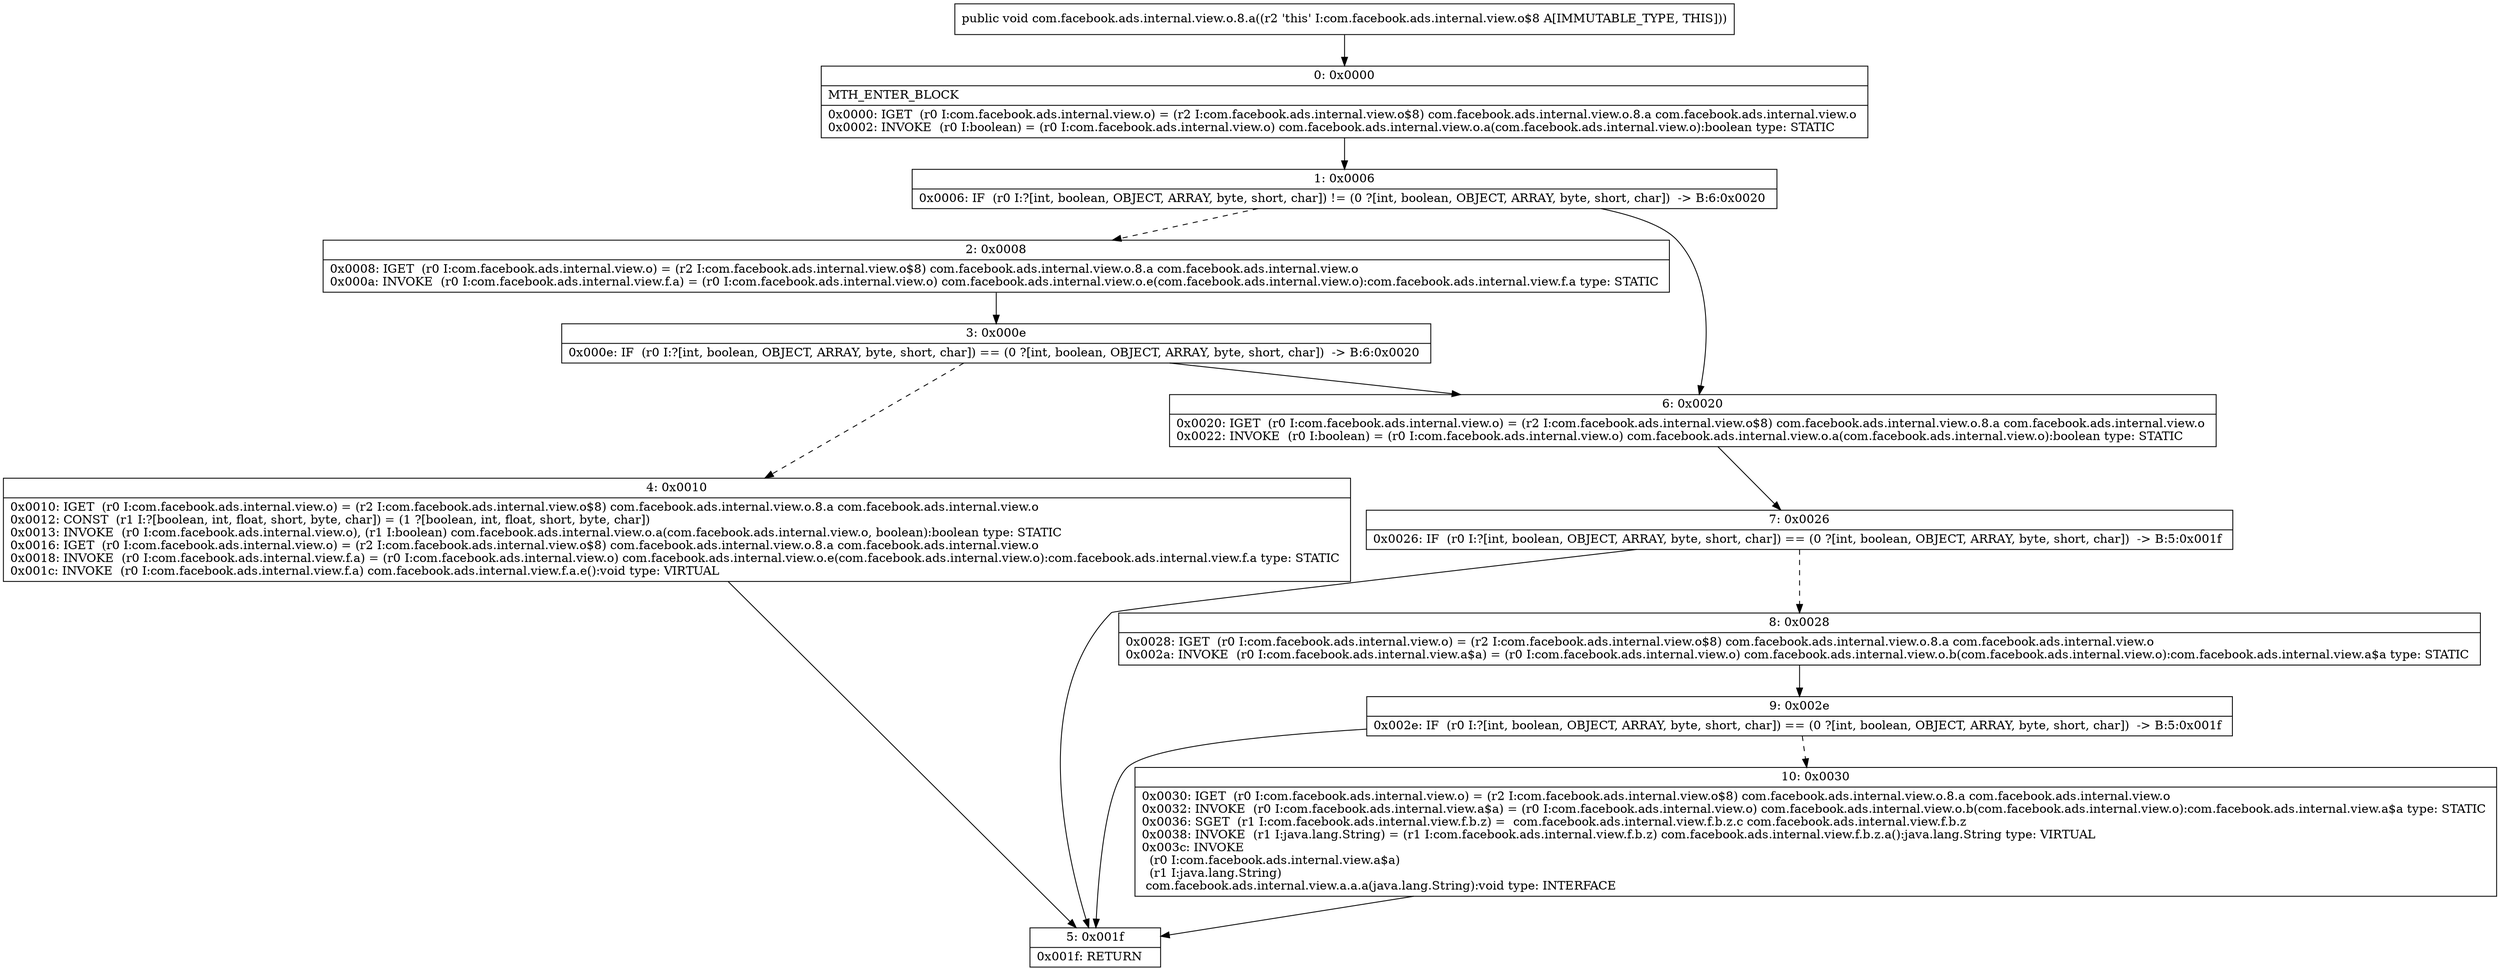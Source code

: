 digraph "CFG forcom.facebook.ads.internal.view.o.8.a()V" {
Node_0 [shape=record,label="{0\:\ 0x0000|MTH_ENTER_BLOCK\l|0x0000: IGET  (r0 I:com.facebook.ads.internal.view.o) = (r2 I:com.facebook.ads.internal.view.o$8) com.facebook.ads.internal.view.o.8.a com.facebook.ads.internal.view.o \l0x0002: INVOKE  (r0 I:boolean) = (r0 I:com.facebook.ads.internal.view.o) com.facebook.ads.internal.view.o.a(com.facebook.ads.internal.view.o):boolean type: STATIC \l}"];
Node_1 [shape=record,label="{1\:\ 0x0006|0x0006: IF  (r0 I:?[int, boolean, OBJECT, ARRAY, byte, short, char]) != (0 ?[int, boolean, OBJECT, ARRAY, byte, short, char])  \-\> B:6:0x0020 \l}"];
Node_2 [shape=record,label="{2\:\ 0x0008|0x0008: IGET  (r0 I:com.facebook.ads.internal.view.o) = (r2 I:com.facebook.ads.internal.view.o$8) com.facebook.ads.internal.view.o.8.a com.facebook.ads.internal.view.o \l0x000a: INVOKE  (r0 I:com.facebook.ads.internal.view.f.a) = (r0 I:com.facebook.ads.internal.view.o) com.facebook.ads.internal.view.o.e(com.facebook.ads.internal.view.o):com.facebook.ads.internal.view.f.a type: STATIC \l}"];
Node_3 [shape=record,label="{3\:\ 0x000e|0x000e: IF  (r0 I:?[int, boolean, OBJECT, ARRAY, byte, short, char]) == (0 ?[int, boolean, OBJECT, ARRAY, byte, short, char])  \-\> B:6:0x0020 \l}"];
Node_4 [shape=record,label="{4\:\ 0x0010|0x0010: IGET  (r0 I:com.facebook.ads.internal.view.o) = (r2 I:com.facebook.ads.internal.view.o$8) com.facebook.ads.internal.view.o.8.a com.facebook.ads.internal.view.o \l0x0012: CONST  (r1 I:?[boolean, int, float, short, byte, char]) = (1 ?[boolean, int, float, short, byte, char]) \l0x0013: INVOKE  (r0 I:com.facebook.ads.internal.view.o), (r1 I:boolean) com.facebook.ads.internal.view.o.a(com.facebook.ads.internal.view.o, boolean):boolean type: STATIC \l0x0016: IGET  (r0 I:com.facebook.ads.internal.view.o) = (r2 I:com.facebook.ads.internal.view.o$8) com.facebook.ads.internal.view.o.8.a com.facebook.ads.internal.view.o \l0x0018: INVOKE  (r0 I:com.facebook.ads.internal.view.f.a) = (r0 I:com.facebook.ads.internal.view.o) com.facebook.ads.internal.view.o.e(com.facebook.ads.internal.view.o):com.facebook.ads.internal.view.f.a type: STATIC \l0x001c: INVOKE  (r0 I:com.facebook.ads.internal.view.f.a) com.facebook.ads.internal.view.f.a.e():void type: VIRTUAL \l}"];
Node_5 [shape=record,label="{5\:\ 0x001f|0x001f: RETURN   \l}"];
Node_6 [shape=record,label="{6\:\ 0x0020|0x0020: IGET  (r0 I:com.facebook.ads.internal.view.o) = (r2 I:com.facebook.ads.internal.view.o$8) com.facebook.ads.internal.view.o.8.a com.facebook.ads.internal.view.o \l0x0022: INVOKE  (r0 I:boolean) = (r0 I:com.facebook.ads.internal.view.o) com.facebook.ads.internal.view.o.a(com.facebook.ads.internal.view.o):boolean type: STATIC \l}"];
Node_7 [shape=record,label="{7\:\ 0x0026|0x0026: IF  (r0 I:?[int, boolean, OBJECT, ARRAY, byte, short, char]) == (0 ?[int, boolean, OBJECT, ARRAY, byte, short, char])  \-\> B:5:0x001f \l}"];
Node_8 [shape=record,label="{8\:\ 0x0028|0x0028: IGET  (r0 I:com.facebook.ads.internal.view.o) = (r2 I:com.facebook.ads.internal.view.o$8) com.facebook.ads.internal.view.o.8.a com.facebook.ads.internal.view.o \l0x002a: INVOKE  (r0 I:com.facebook.ads.internal.view.a$a) = (r0 I:com.facebook.ads.internal.view.o) com.facebook.ads.internal.view.o.b(com.facebook.ads.internal.view.o):com.facebook.ads.internal.view.a$a type: STATIC \l}"];
Node_9 [shape=record,label="{9\:\ 0x002e|0x002e: IF  (r0 I:?[int, boolean, OBJECT, ARRAY, byte, short, char]) == (0 ?[int, boolean, OBJECT, ARRAY, byte, short, char])  \-\> B:5:0x001f \l}"];
Node_10 [shape=record,label="{10\:\ 0x0030|0x0030: IGET  (r0 I:com.facebook.ads.internal.view.o) = (r2 I:com.facebook.ads.internal.view.o$8) com.facebook.ads.internal.view.o.8.a com.facebook.ads.internal.view.o \l0x0032: INVOKE  (r0 I:com.facebook.ads.internal.view.a$a) = (r0 I:com.facebook.ads.internal.view.o) com.facebook.ads.internal.view.o.b(com.facebook.ads.internal.view.o):com.facebook.ads.internal.view.a$a type: STATIC \l0x0036: SGET  (r1 I:com.facebook.ads.internal.view.f.b.z) =  com.facebook.ads.internal.view.f.b.z.c com.facebook.ads.internal.view.f.b.z \l0x0038: INVOKE  (r1 I:java.lang.String) = (r1 I:com.facebook.ads.internal.view.f.b.z) com.facebook.ads.internal.view.f.b.z.a():java.lang.String type: VIRTUAL \l0x003c: INVOKE  \l  (r0 I:com.facebook.ads.internal.view.a$a)\l  (r1 I:java.lang.String)\l com.facebook.ads.internal.view.a.a.a(java.lang.String):void type: INTERFACE \l}"];
MethodNode[shape=record,label="{public void com.facebook.ads.internal.view.o.8.a((r2 'this' I:com.facebook.ads.internal.view.o$8 A[IMMUTABLE_TYPE, THIS])) }"];
MethodNode -> Node_0;
Node_0 -> Node_1;
Node_1 -> Node_2[style=dashed];
Node_1 -> Node_6;
Node_2 -> Node_3;
Node_3 -> Node_4[style=dashed];
Node_3 -> Node_6;
Node_4 -> Node_5;
Node_6 -> Node_7;
Node_7 -> Node_5;
Node_7 -> Node_8[style=dashed];
Node_8 -> Node_9;
Node_9 -> Node_5;
Node_9 -> Node_10[style=dashed];
Node_10 -> Node_5;
}


